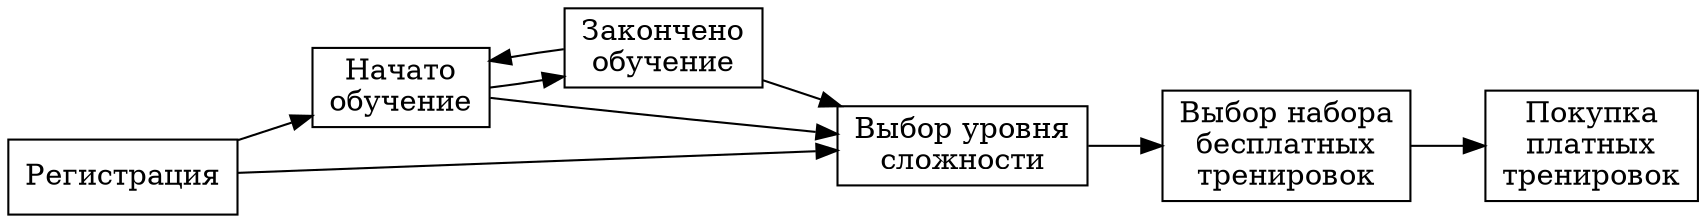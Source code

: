 digraph user_paths {
    # stages (or states of our finite automata)
    rankdir="LR"; node[shape=box];

    REG [label="Регистрация"];
    TUTB [label="Начато\nобучение"];
    TUTE [label="Закончено\nобучение"];
    S_LVL [label="Выбор уровня\nсложности"];
    S_FREE [label="Выбор набора\nбесплатных\nтренировок"];
    BUY [label="Покупка\nплатных\nтренировок"]

    # Transitions
    REG -> {TUTB S_LVL};
    TUTB -> {TUTE S_LVL};
    TUTE -> {TUTB S_LVL};
    S_LVL -> S_FREE;
    S_FREE -> BUY;
}
